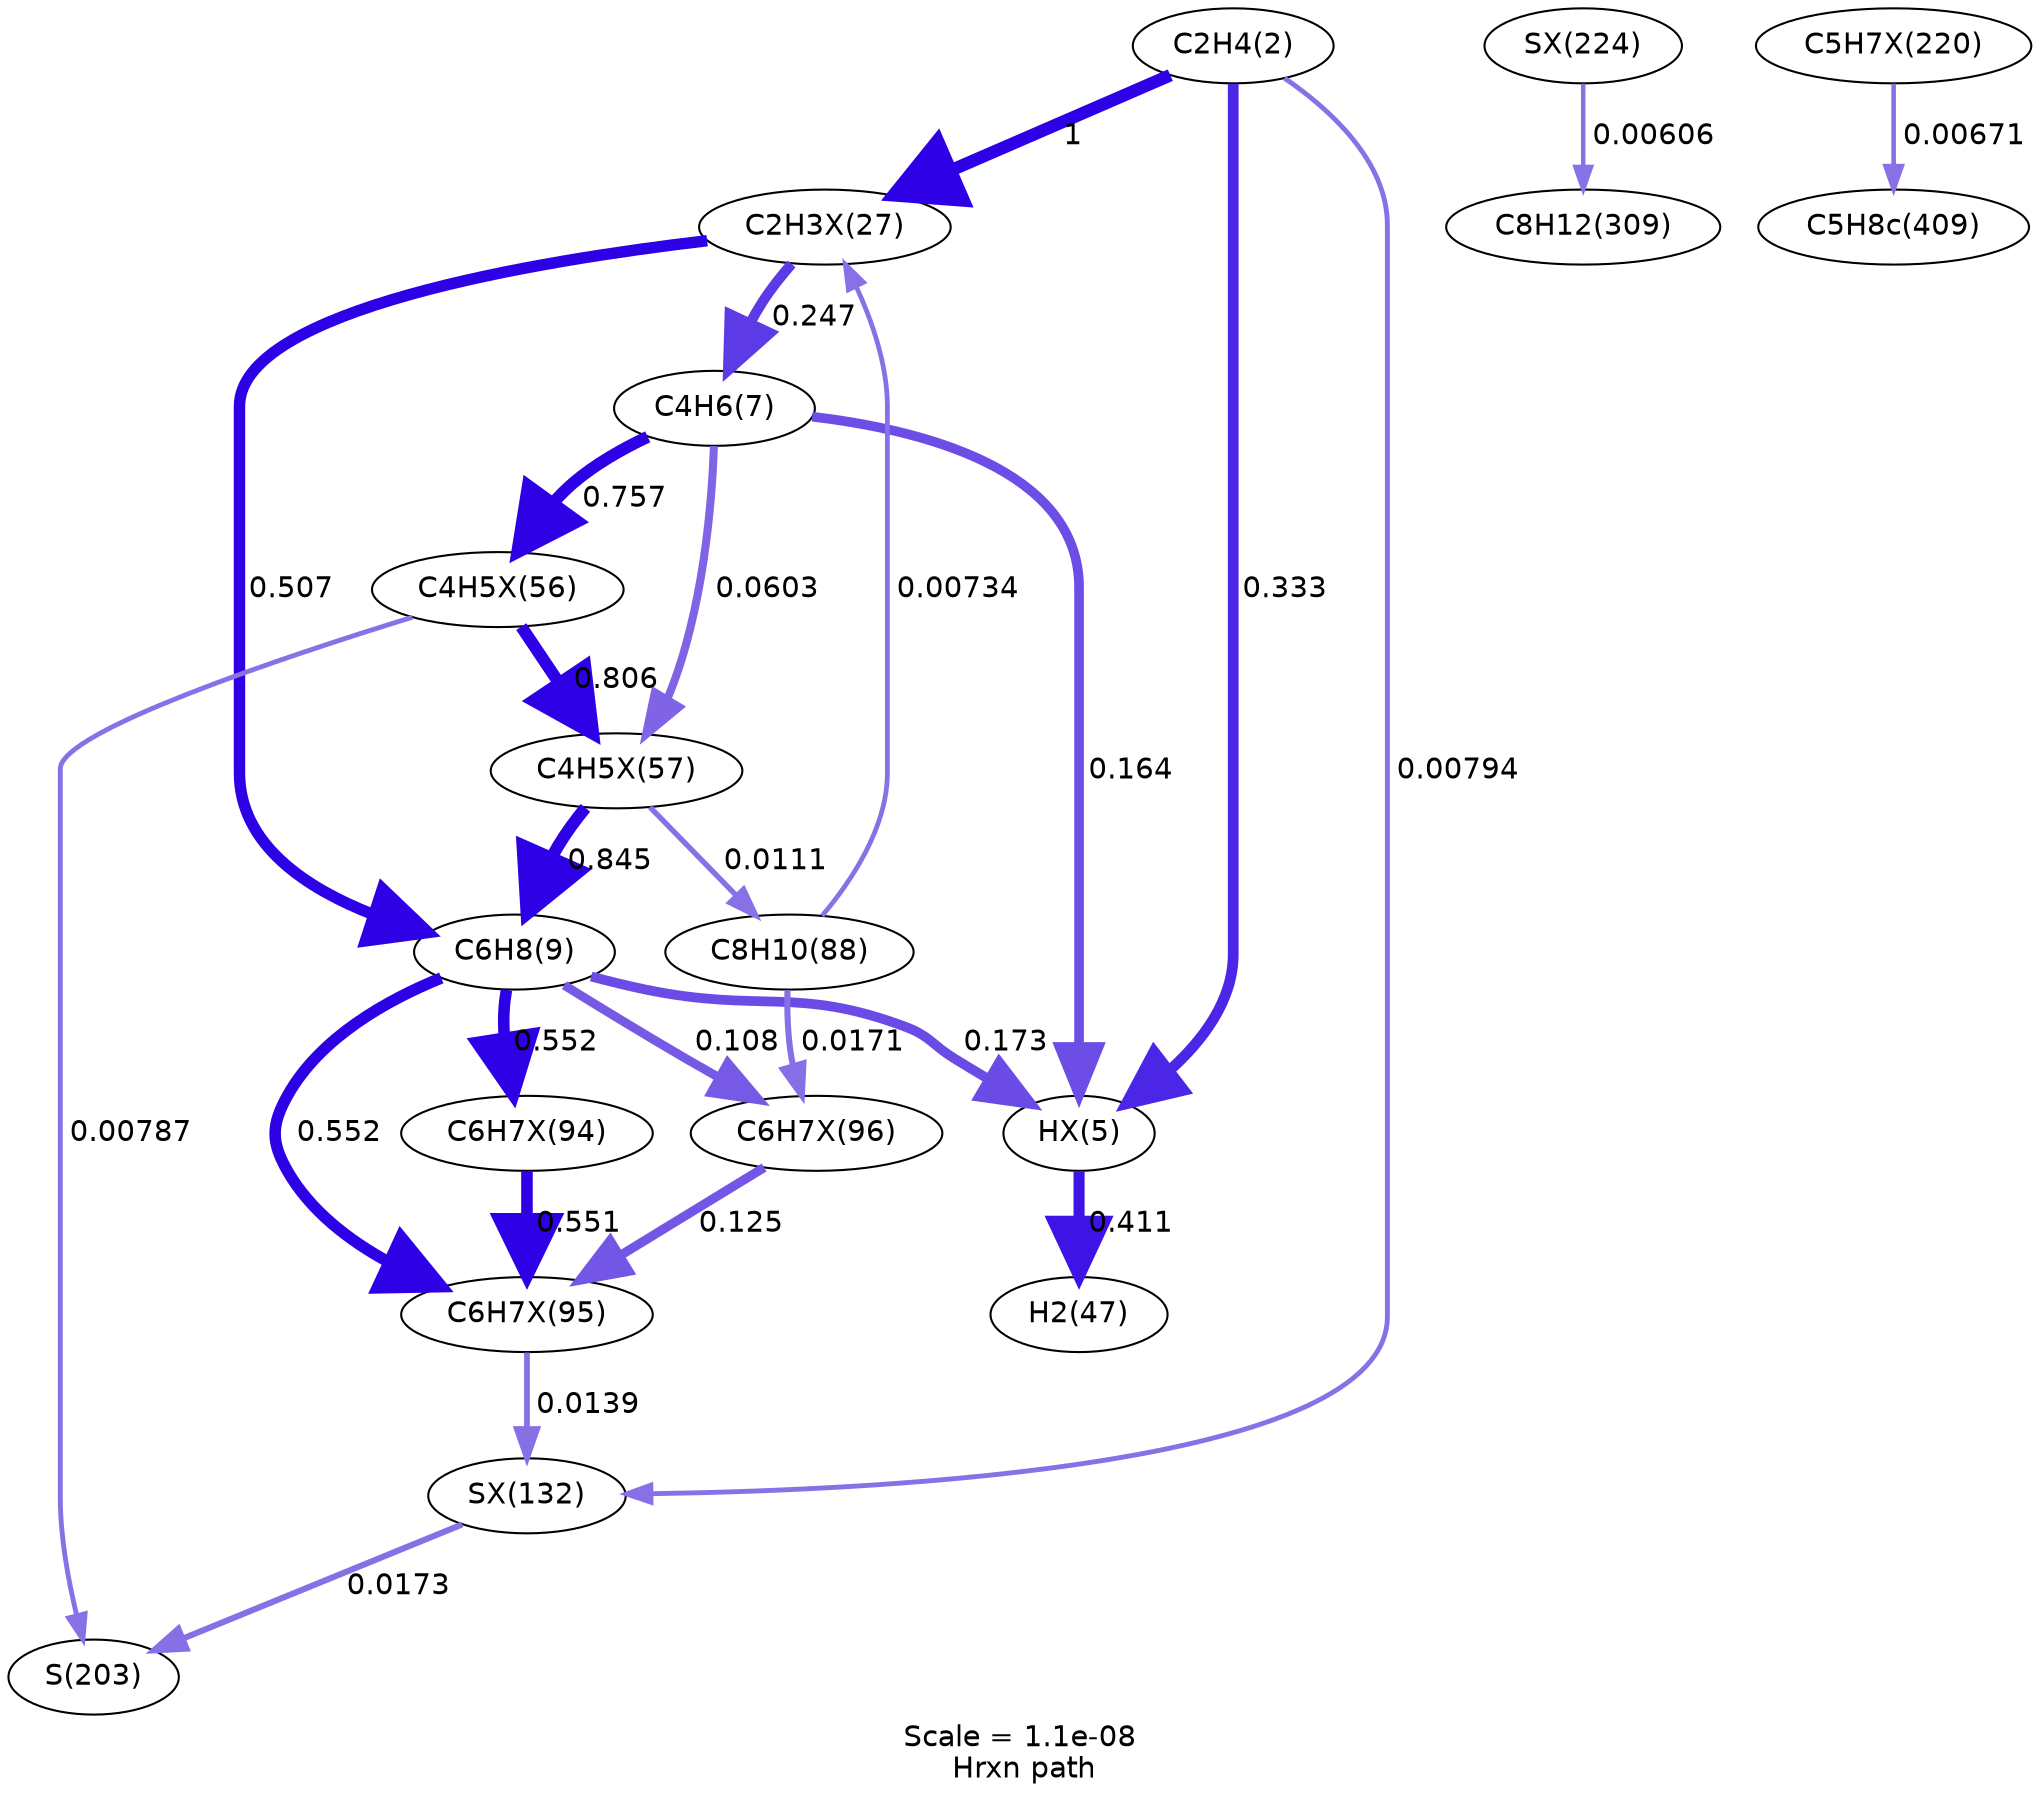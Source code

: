 digraph reaction_paths {
center=1;
s5 -> s72[fontname="Helvetica", style="setlinewidth(5.17)", arrowsize=2.59, color="0.7, 0.833, 0.9"
, label=" 0.333"];
s5 -> s73[fontname="Helvetica", style="setlinewidth(6)", arrowsize=3, color="0.7, 1.5, 0.9"
, label=" 1"];
s5 -> s92[fontname="Helvetica", style="setlinewidth(2.35)", arrowsize=1.17, color="0.7, 0.508, 0.9"
, label=" 0.00794"];
s8 -> s72[fontname="Helvetica", style="setlinewidth(4.63)", arrowsize=2.32, color="0.7, 0.664, 0.9"
, label=" 0.164"];
s72 -> s11[fontname="Helvetica", style="setlinewidth(5.33)", arrowsize=2.66, color="0.7, 0.911, 0.9"
, label=" 0.411"];
s9 -> s72[fontname="Helvetica", style="setlinewidth(4.68)", arrowsize=2.34, color="0.7, 0.673, 0.9"
, label=" 0.173"];
s73 -> s8[fontname="Helvetica", style="setlinewidth(4.94)", arrowsize=2.47, color="0.7, 0.747, 0.9"
, label=" 0.247"];
s73 -> s9[fontname="Helvetica", style="setlinewidth(5.49)", arrowsize=2.74, color="0.7, 1.01, 0.9"
, label=" 0.507"];
s12 -> s73[fontname="Helvetica", style="setlinewidth(2.29)", arrowsize=1.15, color="0.7, 0.507, 0.9"
, label=" 0.00734"];
s8 -> s84[fontname="Helvetica", style="setlinewidth(5.79)", arrowsize=2.9, color="0.7, 1.26, 0.9"
, label=" 0.757"];
s8 -> s85[fontname="Helvetica", style="setlinewidth(3.88)", arrowsize=1.94, color="0.7, 0.56, 0.9"
, label=" 0.0603"];
s84 -> s85[fontname="Helvetica", style="setlinewidth(5.84)", arrowsize=2.92, color="0.7, 1.31, 0.9"
, label=" 0.806"];
s84 -> s14[fontname="Helvetica", style="setlinewidth(2.34)", arrowsize=1.17, color="0.7, 0.508, 0.9"
, label=" 0.00787"];
s85 -> s9[fontname="Helvetica", style="setlinewidth(5.87)", arrowsize=2.94, color="0.7, 1.35, 0.9"
, label=" 0.845"];
s85 -> s12[fontname="Helvetica", style="setlinewidth(2.6)", arrowsize=1.3, color="0.7, 0.511, 0.9"
, label=" 0.0111"];
s9 -> s90[fontname="Helvetica", style="setlinewidth(5.55)", arrowsize=2.78, color="0.7, 1.05, 0.9"
, label=" 0.552"];
s9 -> s89[fontname="Helvetica", style="setlinewidth(5.55)", arrowsize=2.78, color="0.7, 1.05, 0.9"
, label=" 0.552"];
s9 -> s91[fontname="Helvetica", style="setlinewidth(4.32)", arrowsize=2.16, color="0.7, 0.608, 0.9"
, label=" 0.108"];
s89 -> s90[fontname="Helvetica", style="setlinewidth(5.55)", arrowsize=2.78, color="0.7, 1.05, 0.9"
, label=" 0.551"];
s91 -> s90[fontname="Helvetica", style="setlinewidth(4.43)", arrowsize=2.22, color="0.7, 0.625, 0.9"
, label=" 0.125"];
s90 -> s92[fontname="Helvetica", style="setlinewidth(2.77)", arrowsize=1.39, color="0.7, 0.514, 0.9"
, label=" 0.0139"];
s12 -> s91[fontname="Helvetica", style="setlinewidth(2.93)", arrowsize=1.46, color="0.7, 0.517, 0.9"
, label=" 0.0171"];
s92 -> s14[fontname="Helvetica", style="setlinewidth(2.94)", arrowsize=1.47, color="0.7, 0.517, 0.9"
, label=" 0.0173"];
s101 -> s16[fontname="Helvetica", style="setlinewidth(2.14)", arrowsize=1.07, color="0.7, 0.506, 0.9"
, label=" 0.00606"];
s97 -> s18[fontname="Helvetica", style="setlinewidth(2.22)", arrowsize=1.11, color="0.7, 0.507, 0.9"
, label=" 0.00671"];
s5 [ fontname="Helvetica", label="C2H4(2)"];
s8 [ fontname="Helvetica", label="C4H6(7)"];
s9 [ fontname="Helvetica", label="C6H8(9)"];
s11 [ fontname="Helvetica", label="H2(47)"];
s12 [ fontname="Helvetica", label="C8H10(88)"];
s14 [ fontname="Helvetica", label="S(203)"];
s16 [ fontname="Helvetica", label="C8H12(309)"];
s18 [ fontname="Helvetica", label="C5H8c(409)"];
s72 [ fontname="Helvetica", label="HX(5)"];
s73 [ fontname="Helvetica", label="C2H3X(27)"];
s84 [ fontname="Helvetica", label="C4H5X(56)"];
s85 [ fontname="Helvetica", label="C4H5X(57)"];
s89 [ fontname="Helvetica", label="C6H7X(94)"];
s90 [ fontname="Helvetica", label="C6H7X(95)"];
s91 [ fontname="Helvetica", label="C6H7X(96)"];
s92 [ fontname="Helvetica", label="SX(132)"];
s97 [ fontname="Helvetica", label="C5H7X(220)"];
s101 [ fontname="Helvetica", label="SX(224)"];
 label = "Scale = 1.1e-08\l Hrxn path";
 fontname = "Helvetica";
}
